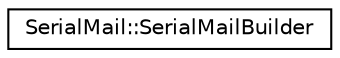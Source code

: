 digraph "Graphical Class Hierarchy"
{
 // LATEX_PDF_SIZE
  edge [fontname="Helvetica",fontsize="10",labelfontname="Helvetica",labelfontsize="10"];
  node [fontname="Helvetica",fontsize="10",shape=record];
  rankdir="LR";
  Node0 [label="SerialMail::SerialMailBuilder",height=0.2,width=0.4,color="black", fillcolor="white", style="filled",URL="$structSerialMail_1_1SerialMailBuilder.html",tooltip=" "];
}
